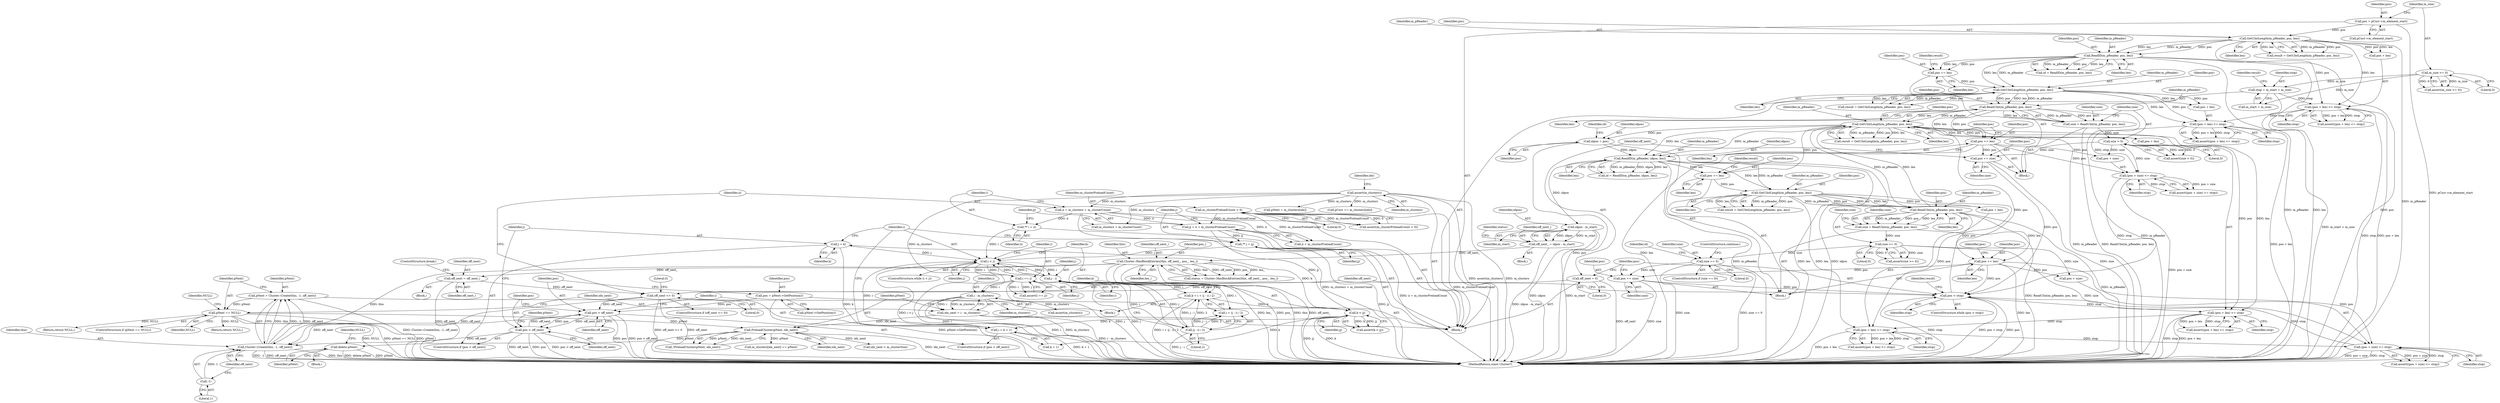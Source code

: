 digraph "0_Android_cc274e2abe8b2a6698a5c47d8aa4bb45f1f9538d_20@API" {
"1000528" [label="(Call,delete pNext)"];
"1000524" [label="(Call,PreloadCluster(pNext, idx_next))"];
"1000511" [label="(Call,pNext == NULL)"];
"1000503" [label="(Call,pNext = Cluster::Create(this, -1, off_next))"];
"1000505" [label="(Call,Cluster::Create(this, -1, off_next))"];
"1000401" [label="(Call,Cluster::HasBlockEntries(this, off_next_, pos_, len_))"];
"1000391" [label="(Call,off_next_ = idpos - m_start)"];
"1000393" [label="(Call,idpos - m_start)"];
"1000331" [label="(Call,ReadID(m_pReader, idpos, len))"];
"1000304" [label="(Call,GetUIntLength(m_pReader, pos, len))"];
"1000363" [label="(Call,ReadUInt(m_pReader, pos, len))"];
"1000346" [label="(Call,GetUIntLength(m_pReader, pos, len))"];
"1000341" [label="(Call,pos += len)"];
"1000271" [label="(Call,ReadUInt(m_pReader, pos, len))"];
"1000254" [label="(Call,GetUIntLength(m_pReader, pos, len))"];
"1000239" [label="(Call,ReadID(m_pReader, pos, len))"];
"1000216" [label="(Call,GetUIntLength(m_pReader, pos, len))"];
"1000196" [label="(Call,pos = pCurr->m_element_start)"];
"1000249" [label="(Call,pos += len)"];
"1000296" [label="(Call,pos < stop)"];
"1000419" [label="(Call,pos += size)"];
"1000381" [label="(Call,size == 0)"];
"1000368" [label="(Call,size >= 0)"];
"1000361" [label="(Call,size = ReadUInt(m_pReader, pos, len))"];
"1000371" [label="(Call,pos += len)"];
"1000288" [label="(Call,pos += size)"];
"1000276" [label="(Call,size > 0)"];
"1000269" [label="(Call,size = ReadUInt(m_pReader, pos, len))"];
"1000279" [label="(Call,pos += len)"];
"1000283" [label="(Call,(pos + size) <= stop)"];
"1000263" [label="(Call,(pos + len) <= stop)"];
"1000225" [label="(Call,(pos + len) <= stop)"];
"1000206" [label="(Call,stop = m_start + m_size)"];
"1000202" [label="(Call,m_size >= 0)"];
"1000375" [label="(Call,(pos + size) <= stop)"];
"1000355" [label="(Call,(pos + len) <= stop)"];
"1000313" [label="(Call,(pos + len) <= stop)"];
"1000325" [label="(Call,idpos = pos)"];
"1000507" [label="(Call,-1)"];
"1000423" [label="(Call,off_next <= 0)"];
"1000292" [label="(Call,off_next = 0)"];
"1000415" [label="(Call,off_next = off_next_)"];
"1000490" [label="(Call,pos > off_next)"];
"1000480" [label="(Call,pos < off_next)"];
"1000476" [label="(Call,pos = pNext->GetPosition())"];
"1000517" [label="(Call,idx_next = i - m_clusters)"];
"1000519" [label="(Call,i - m_clusters)"];
"1000500" [label="(Call,i == j)"];
"1000447" [label="(Call,i < j)"];
"1000434" [label="(Call,** i = ii)"];
"1000428" [label="(Call,ii = m_clusters + m_clusterCount)"];
"1000134" [label="(Call,assert(m_clusters))"];
"1000483" [label="(Call,i = k + 1)"];
"1000461" [label="(Call,k < jj)"];
"1000451" [label="(Call,k = i + (j - i) / 2)"];
"1000456" [label="(Call,j - i)"];
"1000455" [label="(Call,(j - i) / 2)"];
"1000437" [label="(Call,jj = ii + m_clusterPreloadCount)"];
"1000192" [label="(Call,m_clusterPreloadCount > 0)"];
"1000493" [label="(Call,j = k)"];
"1000443" [label="(Call,** j = jj)"];
"1000204" [label="(Literal,0)"];
"1000393" [label="(Call,idpos - m_start)"];
"1000528" [label="(Call,delete pNext)"];
"1000478" [label="(Call,pNext->GetPosition())"];
"1000546" [label="(MethodReturn,const Cluster*)"];
"1000504" [label="(Identifier,pNext)"];
"1000170" [label="(Call,pNext = m_clusters[idx])"];
"1000296" [label="(Call,pos < stop)"];
"1000257" [label="(Identifier,len)"];
"1000191" [label="(Call,assert(m_clusterPreloadCount > 0))"];
"1000217" [label="(Identifier,m_pReader)"];
"1000284" [label="(Call,pos + size)"];
"1000343" [label="(Identifier,len)"];
"1000444" [label="(Identifier,j)"];
"1000297" [label="(Identifier,pos)"];
"1000436" [label="(Identifier,ii)"];
"1000517" [label="(Call,idx_next = i - m_clusters)"];
"1000194" [label="(Literal,0)"];
"1000514" [label="(Return,return NULL;)"];
"1000255" [label="(Identifier,m_pReader)"];
"1000519" [label="(Call,i - m_clusters)"];
"1000198" [label="(Call,pCurr->m_element_start)"];
"1000510" [label="(ControlStructure,if (pNext == NULL))"];
"1000304" [label="(Call,GetUIntLength(m_pReader, pos, len))"];
"1000384" [label="(ControlStructure,continue;)"];
"1000419" [label="(Call,pos += size)"];
"1000362" [label="(Identifier,size)"];
"1000347" [label="(Identifier,m_pReader)"];
"1000373" [label="(Identifier,len)"];
"1000387" [label="(Identifier,id)"];
"1000523" [label="(Call,!PreloadCluster(pNext, idx_next))"];
"1000507" [label="(Call,-1)"];
"1000428" [label="(Call,ii = m_clusters + m_clusterCount)"];
"1000126" [label="(Block,)"];
"1000263" [label="(Call,(pos + len) <= stop)"];
"1000375" [label="(Call,(pos + size) <= stop)"];
"1000299" [label="(Block,)"];
"1000256" [label="(Identifier,pos)"];
"1000420" [label="(Identifier,pos)"];
"1000511" [label="(Call,pNext == NULL)"];
"1000445" [label="(Identifier,jj)"];
"1000527" [label="(Block,)"];
"1000237" [label="(Call,id = ReadID(m_pReader, pos, len))"];
"1000451" [label="(Call,k = i + (j - i) / 2)"];
"1000278" [label="(Literal,0)"];
"1000206" [label="(Call,stop = m_start + m_size)"];
"1000479" [label="(ControlStructure,if (pos < off_next))"];
"1000424" [label="(Identifier,off_next)"];
"1000313" [label="(Call,(pos + len) <= stop)"];
"1000369" [label="(Identifier,size)"];
"1000380" [label="(ControlStructure,if (size == 0))"];
"1000285" [label="(Identifier,pos)"];
"1000524" [label="(Call,PreloadCluster(pNext, idx_next))"];
"1000429" [label="(Identifier,ii)"];
"1000491" [label="(Identifier,pos)"];
"1000521" [label="(Identifier,m_clusters)"];
"1000495" [label="(Identifier,k)"];
"1000485" [label="(Call,k + 1)"];
"1000381" [label="(Call,size == 0)"];
"1000448" [label="(Identifier,i)"];
"1000239" [label="(Call,ReadID(m_pReader, pos, len))"];
"1000461" [label="(Call,k < jj)"];
"1000356" [label="(Call,pos + len)"];
"1000498" [label="(Identifier,pNext)"];
"1000270" [label="(Identifier,size)"];
"1000400" [label="(Identifier,status)"];
"1000417" [label="(Identifier,off_next_)"];
"1000251" [label="(Identifier,len)"];
"1000202" [label="(Call,m_size >= 0)"];
"1000367" [label="(Call,assert(size >= 0))"];
"1000443" [label="(Call,** j = jj)"];
"1000463" [label="(Identifier,jj)"];
"1000354" [label="(Call,assert((pos + len) <= stop))"];
"1000216" [label="(Call,GetUIntLength(m_pReader, pos, len))"];
"1000219" [label="(Identifier,len)"];
"1000414" [label="(Block,)"];
"1000453" [label="(Call,i + (j - i) / 2)"];
"1000193" [label="(Identifier,m_clusterPreloadCount)"];
"1000376" [label="(Call,pos + size)"];
"1000289" [label="(Identifier,pos)"];
"1000314" [label="(Call,pos + len)"];
"1000481" [label="(Identifier,pos)"];
"1000430" [label="(Call,m_clusters + m_clusterCount)"];
"1000306" [label="(Identifier,pos)"];
"1000427" [label="(Literal,0)"];
"1000365" [label="(Identifier,pos)"];
"1000156" [label="(Call,pCurr == m_clusters[idx])"];
"1000293" [label="(Identifier,off_next)"];
"1000334" [label="(Identifier,len)"];
"1000224" [label="(Call,assert((pos + len) <= stop))"];
"1000267" [label="(Identifier,stop)"];
"1000435" [label="(Identifier,i)"];
"1000456" [label="(Call,j - i)"];
"1000346" [label="(Call,GetUIntLength(m_pReader, pos, len))"];
"1000404" [label="(Identifier,pos_)"];
"1000422" [label="(ControlStructure,if (off_next <= 0))"];
"1000402" [label="(Identifier,this)"];
"1000207" [label="(Identifier,stop)"];
"1000382" [label="(Identifier,size)"];
"1000395" [label="(Identifier,m_start)"];
"1000277" [label="(Identifier,size)"];
"1000421" [label="(Identifier,size)"];
"1000345" [label="(Identifier,result)"];
"1000333" [label="(Identifier,idpos)"];
"1000295" [label="(ControlStructure,while (pos < stop))"];
"1000415" [label="(Call,off_next = off_next_)"];
"1000477" [label="(Identifier,pos)"];
"1000423" [label="(Call,off_next <= 0)"];
"1000192" [label="(Call,m_clusterPreloadCount > 0)"];
"1000459" [label="(Literal,2)"];
"1000226" [label="(Call,pos + len)"];
"1000264" [label="(Call,pos + len)"];
"1000325" [label="(Call,idpos = pos)"];
"1000242" [label="(Identifier,len)"];
"1000501" [label="(Identifier,i)"];
"1000403" [label="(Identifier,off_next_)"];
"1000531" [label="(Identifier,NULL)"];
"1000416" [label="(Identifier,off_next)"];
"1000332" [label="(Identifier,m_pReader)"];
"1000283" [label="(Call,(pos + size) <= stop)"];
"1000476" [label="(Call,pos = pNext->GetPosition())"];
"1000425" [label="(Literal,0)"];
"1000520" [label="(Identifier,i)"];
"1000499" [label="(Call,assert(i == j))"];
"1000331" [label="(Call,ReadID(m_pReader, idpos, len))"];
"1000329" [label="(Call,id = ReadID(m_pReader, idpos, len))"];
"1000208" [label="(Call,m_start + m_size)"];
"1000215" [label="(Identifier,result)"];
"1000290" [label="(Identifier,size)"];
"1000305" [label="(Identifier,m_pReader)"];
"1000392" [label="(Identifier,off_next_)"];
"1000249" [label="(Call,pos += len)"];
"1000327" [label="(Identifier,pos)"];
"1000364" [label="(Identifier,m_pReader)"];
"1000492" [label="(Identifier,off_next)"];
"1000196" [label="(Call,pos = pCurr->m_element_start)"];
"1000225" [label="(Call,(pos + len) <= stop)"];
"1000493" [label="(Call,j = k)"];
"1000439" [label="(Call,ii + m_clusterPreloadCount)"];
"1000539" [label="(Call,m_clusters[idx_next] == pNext)"];
"1000302" [label="(Call,result = GetUIntLength(m_pReader, pos, len))"];
"1000253" [label="(Identifier,result)"];
"1000342" [label="(Identifier,pos)"];
"1000218" [label="(Identifier,pos)"];
"1000361" [label="(Call,size = ReadUInt(m_pReader, pos, len))"];
"1000303" [label="(Identifier,result)"];
"1000490" [label="(Call,pos > off_next)"];
"1000532" [label="(Call,assert(m_clusters))"];
"1000279" [label="(Call,pos += len)"];
"1000513" [label="(Identifier,NULL)"];
"1000250" [label="(Identifier,pos)"];
"1000355" [label="(Call,(pos + len) <= stop)"];
"1000434" [label="(Call,** i = ii)"];
"1000214" [label="(Call,result = GetUIntLength(m_pReader, pos, len))"];
"1000280" [label="(Identifier,pos)"];
"1000399" [label="(Call,status = Cluster::HasBlockEntries(this, off_next_, pos_, len_))"];
"1000312" [label="(Call,assert((pos + len) <= stop))"];
"1000241" [label="(Identifier,pos)"];
"1000383" [label="(Literal,0)"];
"1000240" [label="(Identifier,m_pReader)"];
"1000330" [label="(Identifier,id)"];
"1000530" [label="(Return,return NULL;)"];
"1000281" [label="(Identifier,len)"];
"1000401" [label="(Call,Cluster::HasBlockEntries(this, off_next_, pos_, len_))"];
"1000405" [label="(Identifier,len_)"];
"1000437" [label="(Call,jj = ii + m_clusterPreloadCount)"];
"1000211" [label="(Block,)"];
"1000288" [label="(Call,pos += size)"];
"1000508" [label="(Literal,1)"];
"1000374" [label="(Call,assert((pos + size) <= stop))"];
"1000368" [label="(Call,size >= 0)"];
"1000484" [label="(Identifier,i)"];
"1000341" [label="(Call,pos += len)"];
"1000307" [label="(Identifier,len)"];
"1000482" [label="(Identifier,off_next)"];
"1000460" [label="(Call,assert(k < jj))"];
"1000450" [label="(Block,)"];
"1000455" [label="(Call,(j - i) / 2)"];
"1000458" [label="(Identifier,i)"];
"1000391" [label="(Call,off_next_ = idpos - m_start)"];
"1000282" [label="(Call,assert((pos + size) <= stop))"];
"1000526" [label="(Identifier,idx_next)"];
"1000349" [label="(Identifier,len)"];
"1000294" [label="(Literal,0)"];
"1000418" [label="(ControlStructure,break;)"];
"1000274" [label="(Identifier,len)"];
"1000135" [label="(Identifier,m_clusters)"];
"1000489" [label="(ControlStructure,if (pos > off_next))"];
"1000438" [label="(Identifier,jj)"];
"1000197" [label="(Identifier,pos)"];
"1000359" [label="(Identifier,stop)"];
"1000138" [label="(Identifier,idx)"];
"1000535" [label="(Call,idx_next < m_clusterSize)"];
"1000348" [label="(Identifier,pos)"];
"1000275" [label="(Call,assert(size > 0))"];
"1000229" [label="(Identifier,stop)"];
"1000506" [label="(Identifier,this)"];
"1000273" [label="(Identifier,pos)"];
"1000494" [label="(Identifier,j)"];
"1000254" [label="(Call,GetUIntLength(m_pReader, pos, len))"];
"1000203" [label="(Identifier,m_size)"];
"1000366" [label="(Identifier,len)"];
"1000262" [label="(Call,assert((pos + len) <= stop))"];
"1000201" [label="(Call,assert(m_size >= 0))"];
"1000394" [label="(Identifier,idpos)"];
"1000446" [label="(ControlStructure,while (i < j))"];
"1000372" [label="(Identifier,pos)"];
"1000483" [label="(Call,i = k + 1)"];
"1000272" [label="(Identifier,m_pReader)"];
"1000271" [label="(Call,ReadUInt(m_pReader, pos, len))"];
"1000462" [label="(Identifier,k)"];
"1000269" [label="(Call,size = ReadUInt(m_pReader, pos, len))"];
"1000529" [label="(Identifier,pNext)"];
"1000503" [label="(Call,pNext = Cluster::Create(this, -1, off_next))"];
"1000287" [label="(Identifier,stop)"];
"1000298" [label="(Identifier,stop)"];
"1000317" [label="(Identifier,stop)"];
"1000505" [label="(Call,Cluster::Create(this, -1, off_next))"];
"1000457" [label="(Identifier,j)"];
"1000512" [label="(Identifier,pNext)"];
"1000370" [label="(Literal,0)"];
"1000371" [label="(Call,pos += len)"];
"1000363" [label="(Call,ReadUInt(m_pReader, pos, len))"];
"1000292" [label="(Call,off_next = 0)"];
"1000525" [label="(Identifier,pNext)"];
"1000389" [label="(Block,)"];
"1000344" [label="(Call,result = GetUIntLength(m_pReader, pos, len))"];
"1000377" [label="(Identifier,pos)"];
"1000502" [label="(Identifier,j)"];
"1000252" [label="(Call,result = GetUIntLength(m_pReader, pos, len))"];
"1000452" [label="(Identifier,k)"];
"1000447" [label="(Call,i < j)"];
"1000518" [label="(Identifier,idx_next)"];
"1000509" [label="(Identifier,off_next)"];
"1000480" [label="(Call,pos < off_next)"];
"1000134" [label="(Call,assert(m_clusters))"];
"1000276" [label="(Call,size > 0)"];
"1000379" [label="(Identifier,stop)"];
"1000515" [label="(Identifier,NULL)"];
"1000500" [label="(Call,i == j)"];
"1000449" [label="(Identifier,j)"];
"1000326" [label="(Identifier,idpos)"];
"1000528" -> "1000527"  [label="AST: "];
"1000528" -> "1000529"  [label="CFG: "];
"1000529" -> "1000528"  [label="AST: "];
"1000531" -> "1000528"  [label="CFG: "];
"1000528" -> "1000546"  [label="DDG: delete pNext"];
"1000528" -> "1000546"  [label="DDG: pNext"];
"1000524" -> "1000528"  [label="DDG: pNext"];
"1000524" -> "1000523"  [label="AST: "];
"1000524" -> "1000526"  [label="CFG: "];
"1000525" -> "1000524"  [label="AST: "];
"1000526" -> "1000524"  [label="AST: "];
"1000523" -> "1000524"  [label="CFG: "];
"1000524" -> "1000546"  [label="DDG: idx_next"];
"1000524" -> "1000523"  [label="DDG: pNext"];
"1000524" -> "1000523"  [label="DDG: idx_next"];
"1000511" -> "1000524"  [label="DDG: pNext"];
"1000517" -> "1000524"  [label="DDG: idx_next"];
"1000524" -> "1000535"  [label="DDG: idx_next"];
"1000524" -> "1000539"  [label="DDG: pNext"];
"1000511" -> "1000510"  [label="AST: "];
"1000511" -> "1000513"  [label="CFG: "];
"1000512" -> "1000511"  [label="AST: "];
"1000513" -> "1000511"  [label="AST: "];
"1000515" -> "1000511"  [label="CFG: "];
"1000518" -> "1000511"  [label="CFG: "];
"1000511" -> "1000546"  [label="DDG: NULL"];
"1000511" -> "1000546"  [label="DDG: pNext == NULL"];
"1000511" -> "1000546"  [label="DDG: pNext"];
"1000503" -> "1000511"  [label="DDG: pNext"];
"1000511" -> "1000514"  [label="DDG: NULL"];
"1000511" -> "1000530"  [label="DDG: NULL"];
"1000503" -> "1000126"  [label="AST: "];
"1000503" -> "1000505"  [label="CFG: "];
"1000504" -> "1000503"  [label="AST: "];
"1000505" -> "1000503"  [label="AST: "];
"1000512" -> "1000503"  [label="CFG: "];
"1000503" -> "1000546"  [label="DDG: Cluster::Create(this, -1, off_next)"];
"1000505" -> "1000503"  [label="DDG: this"];
"1000505" -> "1000503"  [label="DDG: -1"];
"1000505" -> "1000503"  [label="DDG: off_next"];
"1000505" -> "1000509"  [label="CFG: "];
"1000506" -> "1000505"  [label="AST: "];
"1000507" -> "1000505"  [label="AST: "];
"1000509" -> "1000505"  [label="AST: "];
"1000505" -> "1000546"  [label="DDG: off_next"];
"1000505" -> "1000546"  [label="DDG: this"];
"1000505" -> "1000546"  [label="DDG: -1"];
"1000401" -> "1000505"  [label="DDG: this"];
"1000507" -> "1000505"  [label="DDG: 1"];
"1000423" -> "1000505"  [label="DDG: off_next"];
"1000490" -> "1000505"  [label="DDG: off_next"];
"1000480" -> "1000505"  [label="DDG: off_next"];
"1000401" -> "1000399"  [label="AST: "];
"1000401" -> "1000405"  [label="CFG: "];
"1000402" -> "1000401"  [label="AST: "];
"1000403" -> "1000401"  [label="AST: "];
"1000404" -> "1000401"  [label="AST: "];
"1000405" -> "1000401"  [label="AST: "];
"1000399" -> "1000401"  [label="CFG: "];
"1000401" -> "1000546"  [label="DDG: len_"];
"1000401" -> "1000546"  [label="DDG: pos_"];
"1000401" -> "1000546"  [label="DDG: this"];
"1000401" -> "1000546"  [label="DDG: off_next_"];
"1000401" -> "1000399"  [label="DDG: this"];
"1000401" -> "1000399"  [label="DDG: off_next_"];
"1000401" -> "1000399"  [label="DDG: pos_"];
"1000401" -> "1000399"  [label="DDG: len_"];
"1000391" -> "1000401"  [label="DDG: off_next_"];
"1000401" -> "1000415"  [label="DDG: off_next_"];
"1000391" -> "1000389"  [label="AST: "];
"1000391" -> "1000393"  [label="CFG: "];
"1000392" -> "1000391"  [label="AST: "];
"1000393" -> "1000391"  [label="AST: "];
"1000400" -> "1000391"  [label="CFG: "];
"1000391" -> "1000546"  [label="DDG: idpos - m_start"];
"1000393" -> "1000391"  [label="DDG: idpos"];
"1000393" -> "1000391"  [label="DDG: m_start"];
"1000393" -> "1000395"  [label="CFG: "];
"1000394" -> "1000393"  [label="AST: "];
"1000395" -> "1000393"  [label="AST: "];
"1000393" -> "1000546"  [label="DDG: idpos"];
"1000393" -> "1000546"  [label="DDG: m_start"];
"1000331" -> "1000393"  [label="DDG: idpos"];
"1000331" -> "1000329"  [label="AST: "];
"1000331" -> "1000334"  [label="CFG: "];
"1000332" -> "1000331"  [label="AST: "];
"1000333" -> "1000331"  [label="AST: "];
"1000334" -> "1000331"  [label="AST: "];
"1000329" -> "1000331"  [label="CFG: "];
"1000331" -> "1000546"  [label="DDG: len"];
"1000331" -> "1000546"  [label="DDG: idpos"];
"1000331" -> "1000546"  [label="DDG: m_pReader"];
"1000331" -> "1000329"  [label="DDG: m_pReader"];
"1000331" -> "1000329"  [label="DDG: idpos"];
"1000331" -> "1000329"  [label="DDG: len"];
"1000304" -> "1000331"  [label="DDG: m_pReader"];
"1000304" -> "1000331"  [label="DDG: len"];
"1000325" -> "1000331"  [label="DDG: idpos"];
"1000331" -> "1000341"  [label="DDG: len"];
"1000331" -> "1000346"  [label="DDG: m_pReader"];
"1000331" -> "1000346"  [label="DDG: len"];
"1000304" -> "1000302"  [label="AST: "];
"1000304" -> "1000307"  [label="CFG: "];
"1000305" -> "1000304"  [label="AST: "];
"1000306" -> "1000304"  [label="AST: "];
"1000307" -> "1000304"  [label="AST: "];
"1000302" -> "1000304"  [label="CFG: "];
"1000304" -> "1000546"  [label="DDG: m_pReader"];
"1000304" -> "1000302"  [label="DDG: m_pReader"];
"1000304" -> "1000302"  [label="DDG: pos"];
"1000304" -> "1000302"  [label="DDG: len"];
"1000363" -> "1000304"  [label="DDG: m_pReader"];
"1000363" -> "1000304"  [label="DDG: len"];
"1000271" -> "1000304"  [label="DDG: m_pReader"];
"1000271" -> "1000304"  [label="DDG: len"];
"1000296" -> "1000304"  [label="DDG: pos"];
"1000304" -> "1000313"  [label="DDG: pos"];
"1000304" -> "1000313"  [label="DDG: len"];
"1000304" -> "1000314"  [label="DDG: pos"];
"1000304" -> "1000314"  [label="DDG: len"];
"1000304" -> "1000325"  [label="DDG: pos"];
"1000304" -> "1000341"  [label="DDG: pos"];
"1000363" -> "1000361"  [label="AST: "];
"1000363" -> "1000366"  [label="CFG: "];
"1000364" -> "1000363"  [label="AST: "];
"1000365" -> "1000363"  [label="AST: "];
"1000366" -> "1000363"  [label="AST: "];
"1000361" -> "1000363"  [label="CFG: "];
"1000363" -> "1000546"  [label="DDG: m_pReader"];
"1000363" -> "1000361"  [label="DDG: m_pReader"];
"1000363" -> "1000361"  [label="DDG: pos"];
"1000363" -> "1000361"  [label="DDG: len"];
"1000346" -> "1000363"  [label="DDG: m_pReader"];
"1000346" -> "1000363"  [label="DDG: pos"];
"1000346" -> "1000363"  [label="DDG: len"];
"1000363" -> "1000371"  [label="DDG: len"];
"1000363" -> "1000371"  [label="DDG: pos"];
"1000346" -> "1000344"  [label="AST: "];
"1000346" -> "1000349"  [label="CFG: "];
"1000347" -> "1000346"  [label="AST: "];
"1000348" -> "1000346"  [label="AST: "];
"1000349" -> "1000346"  [label="AST: "];
"1000344" -> "1000346"  [label="CFG: "];
"1000346" -> "1000344"  [label="DDG: m_pReader"];
"1000346" -> "1000344"  [label="DDG: pos"];
"1000346" -> "1000344"  [label="DDG: len"];
"1000341" -> "1000346"  [label="DDG: pos"];
"1000346" -> "1000355"  [label="DDG: pos"];
"1000346" -> "1000355"  [label="DDG: len"];
"1000346" -> "1000356"  [label="DDG: pos"];
"1000346" -> "1000356"  [label="DDG: len"];
"1000341" -> "1000299"  [label="AST: "];
"1000341" -> "1000343"  [label="CFG: "];
"1000342" -> "1000341"  [label="AST: "];
"1000343" -> "1000341"  [label="AST: "];
"1000345" -> "1000341"  [label="CFG: "];
"1000271" -> "1000269"  [label="AST: "];
"1000271" -> "1000274"  [label="CFG: "];
"1000272" -> "1000271"  [label="AST: "];
"1000273" -> "1000271"  [label="AST: "];
"1000274" -> "1000271"  [label="AST: "];
"1000269" -> "1000271"  [label="CFG: "];
"1000271" -> "1000546"  [label="DDG: m_pReader"];
"1000271" -> "1000269"  [label="DDG: m_pReader"];
"1000271" -> "1000269"  [label="DDG: pos"];
"1000271" -> "1000269"  [label="DDG: len"];
"1000254" -> "1000271"  [label="DDG: m_pReader"];
"1000254" -> "1000271"  [label="DDG: pos"];
"1000254" -> "1000271"  [label="DDG: len"];
"1000271" -> "1000279"  [label="DDG: len"];
"1000271" -> "1000279"  [label="DDG: pos"];
"1000254" -> "1000252"  [label="AST: "];
"1000254" -> "1000257"  [label="CFG: "];
"1000255" -> "1000254"  [label="AST: "];
"1000256" -> "1000254"  [label="AST: "];
"1000257" -> "1000254"  [label="AST: "];
"1000252" -> "1000254"  [label="CFG: "];
"1000254" -> "1000252"  [label="DDG: m_pReader"];
"1000254" -> "1000252"  [label="DDG: pos"];
"1000254" -> "1000252"  [label="DDG: len"];
"1000239" -> "1000254"  [label="DDG: m_pReader"];
"1000239" -> "1000254"  [label="DDG: len"];
"1000249" -> "1000254"  [label="DDG: pos"];
"1000254" -> "1000263"  [label="DDG: pos"];
"1000254" -> "1000263"  [label="DDG: len"];
"1000254" -> "1000264"  [label="DDG: pos"];
"1000254" -> "1000264"  [label="DDG: len"];
"1000239" -> "1000237"  [label="AST: "];
"1000239" -> "1000242"  [label="CFG: "];
"1000240" -> "1000239"  [label="AST: "];
"1000241" -> "1000239"  [label="AST: "];
"1000242" -> "1000239"  [label="AST: "];
"1000237" -> "1000239"  [label="CFG: "];
"1000239" -> "1000546"  [label="DDG: m_pReader"];
"1000239" -> "1000546"  [label="DDG: len"];
"1000239" -> "1000546"  [label="DDG: pos"];
"1000239" -> "1000237"  [label="DDG: m_pReader"];
"1000239" -> "1000237"  [label="DDG: pos"];
"1000239" -> "1000237"  [label="DDG: len"];
"1000216" -> "1000239"  [label="DDG: m_pReader"];
"1000216" -> "1000239"  [label="DDG: pos"];
"1000216" -> "1000239"  [label="DDG: len"];
"1000239" -> "1000249"  [label="DDG: len"];
"1000239" -> "1000249"  [label="DDG: pos"];
"1000216" -> "1000214"  [label="AST: "];
"1000216" -> "1000219"  [label="CFG: "];
"1000217" -> "1000216"  [label="AST: "];
"1000218" -> "1000216"  [label="AST: "];
"1000219" -> "1000216"  [label="AST: "];
"1000214" -> "1000216"  [label="CFG: "];
"1000216" -> "1000546"  [label="DDG: m_pReader"];
"1000216" -> "1000214"  [label="DDG: m_pReader"];
"1000216" -> "1000214"  [label="DDG: pos"];
"1000216" -> "1000214"  [label="DDG: len"];
"1000196" -> "1000216"  [label="DDG: pos"];
"1000216" -> "1000225"  [label="DDG: pos"];
"1000216" -> "1000225"  [label="DDG: len"];
"1000216" -> "1000226"  [label="DDG: pos"];
"1000216" -> "1000226"  [label="DDG: len"];
"1000196" -> "1000126"  [label="AST: "];
"1000196" -> "1000198"  [label="CFG: "];
"1000197" -> "1000196"  [label="AST: "];
"1000198" -> "1000196"  [label="AST: "];
"1000203" -> "1000196"  [label="CFG: "];
"1000196" -> "1000546"  [label="DDG: pCurr->m_element_start"];
"1000249" -> "1000211"  [label="AST: "];
"1000249" -> "1000251"  [label="CFG: "];
"1000250" -> "1000249"  [label="AST: "];
"1000251" -> "1000249"  [label="AST: "];
"1000253" -> "1000249"  [label="CFG: "];
"1000296" -> "1000295"  [label="AST: "];
"1000296" -> "1000298"  [label="CFG: "];
"1000297" -> "1000296"  [label="AST: "];
"1000298" -> "1000296"  [label="AST: "];
"1000303" -> "1000296"  [label="CFG: "];
"1000424" -> "1000296"  [label="CFG: "];
"1000296" -> "1000546"  [label="DDG: stop"];
"1000296" -> "1000546"  [label="DDG: pos < stop"];
"1000296" -> "1000546"  [label="DDG: pos"];
"1000419" -> "1000296"  [label="DDG: pos"];
"1000288" -> "1000296"  [label="DDG: pos"];
"1000371" -> "1000296"  [label="DDG: pos"];
"1000283" -> "1000296"  [label="DDG: stop"];
"1000375" -> "1000296"  [label="DDG: stop"];
"1000296" -> "1000313"  [label="DDG: stop"];
"1000419" -> "1000299"  [label="AST: "];
"1000419" -> "1000421"  [label="CFG: "];
"1000420" -> "1000419"  [label="AST: "];
"1000421" -> "1000419"  [label="AST: "];
"1000297" -> "1000419"  [label="CFG: "];
"1000419" -> "1000546"  [label="DDG: size"];
"1000381" -> "1000419"  [label="DDG: size"];
"1000371" -> "1000419"  [label="DDG: pos"];
"1000381" -> "1000380"  [label="AST: "];
"1000381" -> "1000383"  [label="CFG: "];
"1000382" -> "1000381"  [label="AST: "];
"1000383" -> "1000381"  [label="AST: "];
"1000384" -> "1000381"  [label="CFG: "];
"1000387" -> "1000381"  [label="CFG: "];
"1000381" -> "1000546"  [label="DDG: size"];
"1000381" -> "1000546"  [label="DDG: size == 0"];
"1000368" -> "1000381"  [label="DDG: size"];
"1000368" -> "1000367"  [label="AST: "];
"1000368" -> "1000370"  [label="CFG: "];
"1000369" -> "1000368"  [label="AST: "];
"1000370" -> "1000368"  [label="AST: "];
"1000367" -> "1000368"  [label="CFG: "];
"1000368" -> "1000367"  [label="DDG: size"];
"1000368" -> "1000367"  [label="DDG: 0"];
"1000361" -> "1000368"  [label="DDG: size"];
"1000368" -> "1000375"  [label="DDG: size"];
"1000368" -> "1000376"  [label="DDG: size"];
"1000361" -> "1000299"  [label="AST: "];
"1000362" -> "1000361"  [label="AST: "];
"1000369" -> "1000361"  [label="CFG: "];
"1000361" -> "1000546"  [label="DDG: ReadUInt(m_pReader, pos, len)"];
"1000371" -> "1000299"  [label="AST: "];
"1000371" -> "1000373"  [label="CFG: "];
"1000372" -> "1000371"  [label="AST: "];
"1000373" -> "1000371"  [label="AST: "];
"1000377" -> "1000371"  [label="CFG: "];
"1000371" -> "1000546"  [label="DDG: len"];
"1000371" -> "1000375"  [label="DDG: pos"];
"1000371" -> "1000376"  [label="DDG: pos"];
"1000288" -> "1000211"  [label="AST: "];
"1000288" -> "1000290"  [label="CFG: "];
"1000289" -> "1000288"  [label="AST: "];
"1000290" -> "1000288"  [label="AST: "];
"1000293" -> "1000288"  [label="CFG: "];
"1000288" -> "1000546"  [label="DDG: size"];
"1000276" -> "1000288"  [label="DDG: size"];
"1000279" -> "1000288"  [label="DDG: pos"];
"1000276" -> "1000275"  [label="AST: "];
"1000276" -> "1000278"  [label="CFG: "];
"1000277" -> "1000276"  [label="AST: "];
"1000278" -> "1000276"  [label="AST: "];
"1000275" -> "1000276"  [label="CFG: "];
"1000276" -> "1000275"  [label="DDG: size"];
"1000276" -> "1000275"  [label="DDG: 0"];
"1000269" -> "1000276"  [label="DDG: size"];
"1000276" -> "1000283"  [label="DDG: size"];
"1000276" -> "1000284"  [label="DDG: size"];
"1000269" -> "1000211"  [label="AST: "];
"1000270" -> "1000269"  [label="AST: "];
"1000277" -> "1000269"  [label="CFG: "];
"1000269" -> "1000546"  [label="DDG: ReadUInt(m_pReader, pos, len)"];
"1000279" -> "1000211"  [label="AST: "];
"1000279" -> "1000281"  [label="CFG: "];
"1000280" -> "1000279"  [label="AST: "];
"1000281" -> "1000279"  [label="AST: "];
"1000285" -> "1000279"  [label="CFG: "];
"1000279" -> "1000546"  [label="DDG: len"];
"1000279" -> "1000283"  [label="DDG: pos"];
"1000279" -> "1000284"  [label="DDG: pos"];
"1000283" -> "1000282"  [label="AST: "];
"1000283" -> "1000287"  [label="CFG: "];
"1000284" -> "1000283"  [label="AST: "];
"1000287" -> "1000283"  [label="AST: "];
"1000282" -> "1000283"  [label="CFG: "];
"1000283" -> "1000546"  [label="DDG: pos + size"];
"1000283" -> "1000282"  [label="DDG: pos + size"];
"1000283" -> "1000282"  [label="DDG: stop"];
"1000263" -> "1000283"  [label="DDG: stop"];
"1000263" -> "1000262"  [label="AST: "];
"1000263" -> "1000267"  [label="CFG: "];
"1000264" -> "1000263"  [label="AST: "];
"1000267" -> "1000263"  [label="AST: "];
"1000262" -> "1000263"  [label="CFG: "];
"1000263" -> "1000546"  [label="DDG: pos + len"];
"1000263" -> "1000262"  [label="DDG: pos + len"];
"1000263" -> "1000262"  [label="DDG: stop"];
"1000225" -> "1000263"  [label="DDG: stop"];
"1000225" -> "1000224"  [label="AST: "];
"1000225" -> "1000229"  [label="CFG: "];
"1000226" -> "1000225"  [label="AST: "];
"1000229" -> "1000225"  [label="AST: "];
"1000224" -> "1000225"  [label="CFG: "];
"1000225" -> "1000546"  [label="DDG: pos + len"];
"1000225" -> "1000546"  [label="DDG: stop"];
"1000225" -> "1000224"  [label="DDG: pos + len"];
"1000225" -> "1000224"  [label="DDG: stop"];
"1000206" -> "1000225"  [label="DDG: stop"];
"1000206" -> "1000126"  [label="AST: "];
"1000206" -> "1000208"  [label="CFG: "];
"1000207" -> "1000206"  [label="AST: "];
"1000208" -> "1000206"  [label="AST: "];
"1000215" -> "1000206"  [label="CFG: "];
"1000206" -> "1000546"  [label="DDG: m_start + m_size"];
"1000202" -> "1000206"  [label="DDG: m_size"];
"1000202" -> "1000201"  [label="AST: "];
"1000202" -> "1000204"  [label="CFG: "];
"1000203" -> "1000202"  [label="AST: "];
"1000204" -> "1000202"  [label="AST: "];
"1000201" -> "1000202"  [label="CFG: "];
"1000202" -> "1000201"  [label="DDG: m_size"];
"1000202" -> "1000201"  [label="DDG: 0"];
"1000202" -> "1000208"  [label="DDG: m_size"];
"1000375" -> "1000374"  [label="AST: "];
"1000375" -> "1000379"  [label="CFG: "];
"1000376" -> "1000375"  [label="AST: "];
"1000379" -> "1000375"  [label="AST: "];
"1000374" -> "1000375"  [label="CFG: "];
"1000375" -> "1000546"  [label="DDG: pos + size"];
"1000375" -> "1000546"  [label="DDG: stop"];
"1000375" -> "1000374"  [label="DDG: pos + size"];
"1000375" -> "1000374"  [label="DDG: stop"];
"1000355" -> "1000375"  [label="DDG: stop"];
"1000355" -> "1000354"  [label="AST: "];
"1000355" -> "1000359"  [label="CFG: "];
"1000356" -> "1000355"  [label="AST: "];
"1000359" -> "1000355"  [label="AST: "];
"1000354" -> "1000355"  [label="CFG: "];
"1000355" -> "1000546"  [label="DDG: pos + len"];
"1000355" -> "1000354"  [label="DDG: pos + len"];
"1000355" -> "1000354"  [label="DDG: stop"];
"1000313" -> "1000355"  [label="DDG: stop"];
"1000313" -> "1000312"  [label="AST: "];
"1000313" -> "1000317"  [label="CFG: "];
"1000314" -> "1000313"  [label="AST: "];
"1000317" -> "1000313"  [label="AST: "];
"1000312" -> "1000313"  [label="CFG: "];
"1000313" -> "1000546"  [label="DDG: pos + len"];
"1000313" -> "1000546"  [label="DDG: stop"];
"1000313" -> "1000312"  [label="DDG: pos + len"];
"1000313" -> "1000312"  [label="DDG: stop"];
"1000325" -> "1000299"  [label="AST: "];
"1000325" -> "1000327"  [label="CFG: "];
"1000326" -> "1000325"  [label="AST: "];
"1000327" -> "1000325"  [label="AST: "];
"1000330" -> "1000325"  [label="CFG: "];
"1000325" -> "1000546"  [label="DDG: pos"];
"1000507" -> "1000508"  [label="CFG: "];
"1000508" -> "1000507"  [label="AST: "];
"1000509" -> "1000507"  [label="CFG: "];
"1000423" -> "1000422"  [label="AST: "];
"1000423" -> "1000425"  [label="CFG: "];
"1000424" -> "1000423"  [label="AST: "];
"1000425" -> "1000423"  [label="AST: "];
"1000427" -> "1000423"  [label="CFG: "];
"1000429" -> "1000423"  [label="CFG: "];
"1000423" -> "1000546"  [label="DDG: off_next <= 0"];
"1000423" -> "1000546"  [label="DDG: off_next"];
"1000292" -> "1000423"  [label="DDG: off_next"];
"1000415" -> "1000423"  [label="DDG: off_next"];
"1000423" -> "1000480"  [label="DDG: off_next"];
"1000292" -> "1000126"  [label="AST: "];
"1000292" -> "1000294"  [label="CFG: "];
"1000293" -> "1000292"  [label="AST: "];
"1000294" -> "1000292"  [label="AST: "];
"1000297" -> "1000292"  [label="CFG: "];
"1000292" -> "1000546"  [label="DDG: off_next"];
"1000415" -> "1000414"  [label="AST: "];
"1000415" -> "1000417"  [label="CFG: "];
"1000416" -> "1000415"  [label="AST: "];
"1000417" -> "1000415"  [label="AST: "];
"1000418" -> "1000415"  [label="CFG: "];
"1000415" -> "1000546"  [label="DDG: off_next_"];
"1000490" -> "1000489"  [label="AST: "];
"1000490" -> "1000492"  [label="CFG: "];
"1000491" -> "1000490"  [label="AST: "];
"1000492" -> "1000490"  [label="AST: "];
"1000494" -> "1000490"  [label="CFG: "];
"1000498" -> "1000490"  [label="CFG: "];
"1000490" -> "1000546"  [label="DDG: pos"];
"1000490" -> "1000546"  [label="DDG: pos > off_next"];
"1000490" -> "1000546"  [label="DDG: off_next"];
"1000490" -> "1000480"  [label="DDG: off_next"];
"1000480" -> "1000490"  [label="DDG: pos"];
"1000480" -> "1000490"  [label="DDG: off_next"];
"1000480" -> "1000479"  [label="AST: "];
"1000480" -> "1000482"  [label="CFG: "];
"1000481" -> "1000480"  [label="AST: "];
"1000482" -> "1000480"  [label="AST: "];
"1000484" -> "1000480"  [label="CFG: "];
"1000491" -> "1000480"  [label="CFG: "];
"1000480" -> "1000546"  [label="DDG: pos < off_next"];
"1000480" -> "1000546"  [label="DDG: pos"];
"1000476" -> "1000480"  [label="DDG: pos"];
"1000476" -> "1000450"  [label="AST: "];
"1000476" -> "1000478"  [label="CFG: "];
"1000477" -> "1000476"  [label="AST: "];
"1000478" -> "1000476"  [label="AST: "];
"1000481" -> "1000476"  [label="CFG: "];
"1000476" -> "1000546"  [label="DDG: pNext->GetPosition()"];
"1000517" -> "1000126"  [label="AST: "];
"1000517" -> "1000519"  [label="CFG: "];
"1000518" -> "1000517"  [label="AST: "];
"1000519" -> "1000517"  [label="AST: "];
"1000525" -> "1000517"  [label="CFG: "];
"1000517" -> "1000546"  [label="DDG: i - m_clusters"];
"1000519" -> "1000517"  [label="DDG: i"];
"1000519" -> "1000517"  [label="DDG: m_clusters"];
"1000519" -> "1000521"  [label="CFG: "];
"1000520" -> "1000519"  [label="AST: "];
"1000521" -> "1000519"  [label="AST: "];
"1000519" -> "1000546"  [label="DDG: i"];
"1000519" -> "1000546"  [label="DDG: m_clusters"];
"1000500" -> "1000519"  [label="DDG: i"];
"1000134" -> "1000519"  [label="DDG: m_clusters"];
"1000519" -> "1000532"  [label="DDG: m_clusters"];
"1000500" -> "1000499"  [label="AST: "];
"1000500" -> "1000502"  [label="CFG: "];
"1000501" -> "1000500"  [label="AST: "];
"1000502" -> "1000500"  [label="AST: "];
"1000499" -> "1000500"  [label="CFG: "];
"1000500" -> "1000546"  [label="DDG: j"];
"1000500" -> "1000546"  [label="DDG: i"];
"1000500" -> "1000499"  [label="DDG: i"];
"1000500" -> "1000499"  [label="DDG: j"];
"1000447" -> "1000500"  [label="DDG: i"];
"1000447" -> "1000500"  [label="DDG: j"];
"1000447" -> "1000446"  [label="AST: "];
"1000447" -> "1000449"  [label="CFG: "];
"1000448" -> "1000447"  [label="AST: "];
"1000449" -> "1000447"  [label="AST: "];
"1000452" -> "1000447"  [label="CFG: "];
"1000501" -> "1000447"  [label="CFG: "];
"1000447" -> "1000546"  [label="DDG: i < j"];
"1000434" -> "1000447"  [label="DDG: i"];
"1000483" -> "1000447"  [label="DDG: i"];
"1000456" -> "1000447"  [label="DDG: i"];
"1000456" -> "1000447"  [label="DDG: j"];
"1000493" -> "1000447"  [label="DDG: j"];
"1000443" -> "1000447"  [label="DDG: j"];
"1000447" -> "1000456"  [label="DDG: j"];
"1000447" -> "1000456"  [label="DDG: i"];
"1000434" -> "1000126"  [label="AST: "];
"1000434" -> "1000436"  [label="CFG: "];
"1000435" -> "1000434"  [label="AST: "];
"1000436" -> "1000434"  [label="AST: "];
"1000438" -> "1000434"  [label="CFG: "];
"1000428" -> "1000434"  [label="DDG: ii"];
"1000428" -> "1000126"  [label="AST: "];
"1000428" -> "1000430"  [label="CFG: "];
"1000429" -> "1000428"  [label="AST: "];
"1000430" -> "1000428"  [label="AST: "];
"1000435" -> "1000428"  [label="CFG: "];
"1000428" -> "1000546"  [label="DDG: m_clusters + m_clusterCount"];
"1000134" -> "1000428"  [label="DDG: m_clusters"];
"1000428" -> "1000437"  [label="DDG: ii"];
"1000428" -> "1000439"  [label="DDG: ii"];
"1000134" -> "1000126"  [label="AST: "];
"1000134" -> "1000135"  [label="CFG: "];
"1000135" -> "1000134"  [label="AST: "];
"1000138" -> "1000134"  [label="CFG: "];
"1000134" -> "1000546"  [label="DDG: assert(m_clusters)"];
"1000134" -> "1000546"  [label="DDG: m_clusters"];
"1000134" -> "1000156"  [label="DDG: m_clusters"];
"1000134" -> "1000170"  [label="DDG: m_clusters"];
"1000134" -> "1000430"  [label="DDG: m_clusters"];
"1000483" -> "1000479"  [label="AST: "];
"1000483" -> "1000485"  [label="CFG: "];
"1000484" -> "1000483"  [label="AST: "];
"1000485" -> "1000483"  [label="AST: "];
"1000448" -> "1000483"  [label="CFG: "];
"1000483" -> "1000546"  [label="DDG: k + 1"];
"1000461" -> "1000483"  [label="DDG: k"];
"1000461" -> "1000460"  [label="AST: "];
"1000461" -> "1000463"  [label="CFG: "];
"1000462" -> "1000461"  [label="AST: "];
"1000463" -> "1000461"  [label="AST: "];
"1000460" -> "1000461"  [label="CFG: "];
"1000461" -> "1000546"  [label="DDG: jj"];
"1000461" -> "1000546"  [label="DDG: k"];
"1000461" -> "1000460"  [label="DDG: k"];
"1000461" -> "1000460"  [label="DDG: jj"];
"1000451" -> "1000461"  [label="DDG: k"];
"1000437" -> "1000461"  [label="DDG: jj"];
"1000461" -> "1000485"  [label="DDG: k"];
"1000461" -> "1000493"  [label="DDG: k"];
"1000451" -> "1000450"  [label="AST: "];
"1000451" -> "1000453"  [label="CFG: "];
"1000452" -> "1000451"  [label="AST: "];
"1000453" -> "1000451"  [label="AST: "];
"1000462" -> "1000451"  [label="CFG: "];
"1000451" -> "1000546"  [label="DDG: i + (j - i) / 2"];
"1000456" -> "1000451"  [label="DDG: i"];
"1000455" -> "1000451"  [label="DDG: j - i"];
"1000455" -> "1000451"  [label="DDG: 2"];
"1000456" -> "1000455"  [label="AST: "];
"1000456" -> "1000458"  [label="CFG: "];
"1000457" -> "1000456"  [label="AST: "];
"1000458" -> "1000456"  [label="AST: "];
"1000459" -> "1000456"  [label="CFG: "];
"1000456" -> "1000546"  [label="DDG: j"];
"1000456" -> "1000453"  [label="DDG: i"];
"1000456" -> "1000455"  [label="DDG: j"];
"1000456" -> "1000455"  [label="DDG: i"];
"1000455" -> "1000453"  [label="AST: "];
"1000455" -> "1000459"  [label="CFG: "];
"1000459" -> "1000455"  [label="AST: "];
"1000453" -> "1000455"  [label="CFG: "];
"1000455" -> "1000546"  [label="DDG: j - i"];
"1000455" -> "1000453"  [label="DDG: j - i"];
"1000455" -> "1000453"  [label="DDG: 2"];
"1000437" -> "1000126"  [label="AST: "];
"1000437" -> "1000439"  [label="CFG: "];
"1000438" -> "1000437"  [label="AST: "];
"1000439" -> "1000437"  [label="AST: "];
"1000444" -> "1000437"  [label="CFG: "];
"1000437" -> "1000546"  [label="DDG: ii + m_clusterPreloadCount"];
"1000192" -> "1000437"  [label="DDG: m_clusterPreloadCount"];
"1000437" -> "1000443"  [label="DDG: jj"];
"1000192" -> "1000191"  [label="AST: "];
"1000192" -> "1000194"  [label="CFG: "];
"1000193" -> "1000192"  [label="AST: "];
"1000194" -> "1000192"  [label="AST: "];
"1000191" -> "1000192"  [label="CFG: "];
"1000192" -> "1000546"  [label="DDG: m_clusterPreloadCount"];
"1000192" -> "1000191"  [label="DDG: m_clusterPreloadCount"];
"1000192" -> "1000191"  [label="DDG: 0"];
"1000192" -> "1000439"  [label="DDG: m_clusterPreloadCount"];
"1000493" -> "1000489"  [label="AST: "];
"1000493" -> "1000495"  [label="CFG: "];
"1000494" -> "1000493"  [label="AST: "];
"1000495" -> "1000493"  [label="AST: "];
"1000448" -> "1000493"  [label="CFG: "];
"1000493" -> "1000546"  [label="DDG: k"];
"1000443" -> "1000126"  [label="AST: "];
"1000443" -> "1000445"  [label="CFG: "];
"1000444" -> "1000443"  [label="AST: "];
"1000445" -> "1000443"  [label="AST: "];
"1000448" -> "1000443"  [label="CFG: "];
"1000443" -> "1000546"  [label="DDG: jj"];
}
